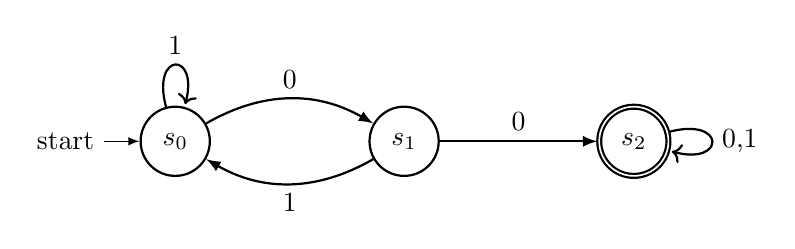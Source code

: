 \begin{tikzpicture}[every initial by arrow/.style={-latex}]
\node[state,initial,thick](a){$s_0$};
\node[state,thick](b)[right =20mm of a]{$s_1$};
\node[state,accepting,thick](c)[right =20mm of b]{$s_2$};
\path[-latex,thick] (a) edge[bend left] node[above] {0}(b)
				    (a) edge[loop above] node{1}(a)
				    (b) edge[bend left] node[below]{1}(a)
				    (b) edge node[above]{0} (c)
				    (c)edge[loop right] node{0,1}(c);
\end{tikzpicture}